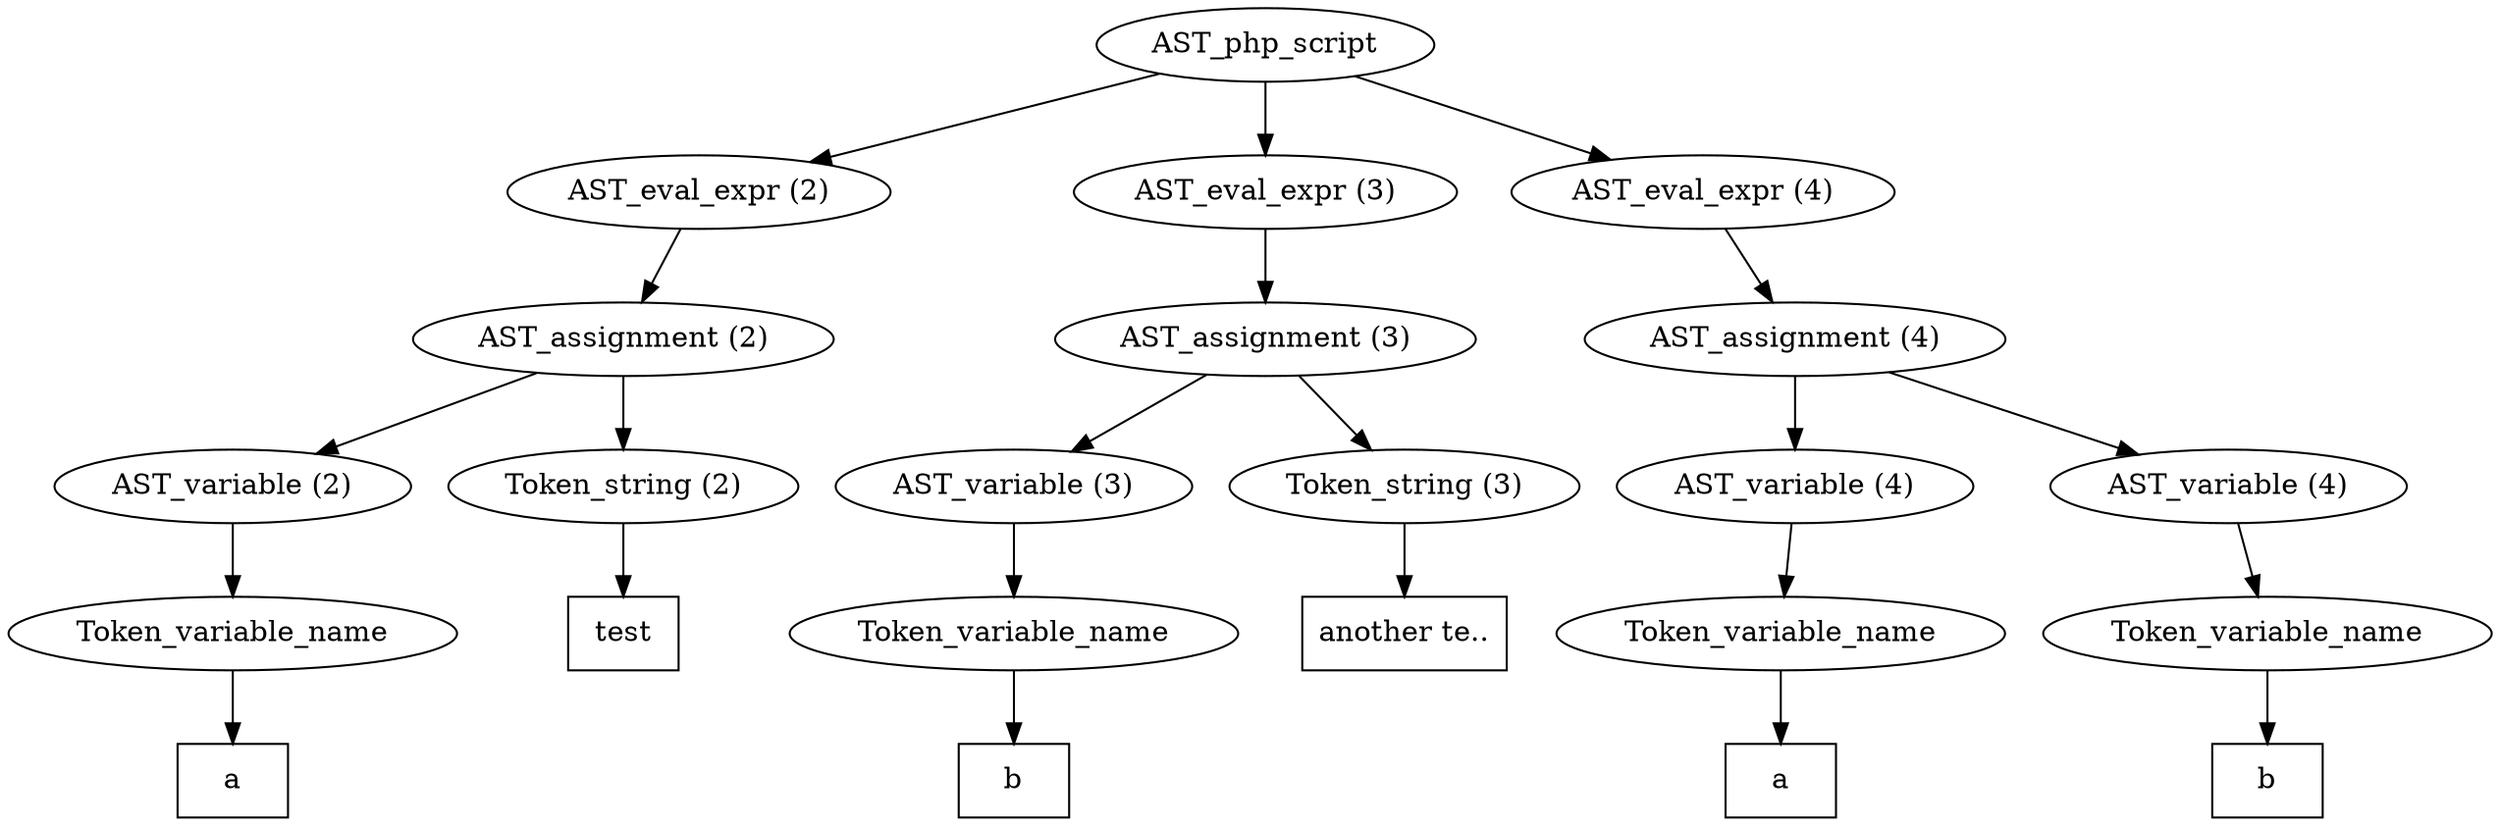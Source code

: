 /*
 * AST in dot format generated by phc -- the PHP compiler
 */

digraph AST {
node_0 [label="AST_php_script"];
node_1 [label="AST_eval_expr (2)"];
node_2 [label="AST_assignment (2)"];
node_3 [label="AST_variable (2)"];
node_4 [label="Token_variable_name"];
node_5 [label="a", shape=box]
node_4 -> node_5;
node_3 -> node_4;
node_6 [label="Token_string (2)"];
node_7 [label="test", shape=box]
node_6 -> node_7;
node_2 -> node_6;
node_2 -> node_3;
node_1 -> node_2;
node_8 [label="AST_eval_expr (3)"];
node_9 [label="AST_assignment (3)"];
node_10 [label="AST_variable (3)"];
node_11 [label="Token_variable_name"];
node_12 [label="b", shape=box]
node_11 -> node_12;
node_10 -> node_11;
node_13 [label="Token_string (3)"];
node_14 [label="another te..", shape=box]
node_13 -> node_14;
node_9 -> node_13;
node_9 -> node_10;
node_8 -> node_9;
node_15 [label="AST_eval_expr (4)"];
node_16 [label="AST_assignment (4)"];
node_17 [label="AST_variable (4)"];
node_18 [label="Token_variable_name"];
node_19 [label="a", shape=box]
node_18 -> node_19;
node_17 -> node_18;
node_20 [label="AST_variable (4)"];
node_21 [label="Token_variable_name"];
node_22 [label="b", shape=box]
node_21 -> node_22;
node_20 -> node_21;
node_16 -> node_20;
node_16 -> node_17;
node_15 -> node_16;
node_0 -> node_15;
node_0 -> node_8;
node_0 -> node_1;
}
